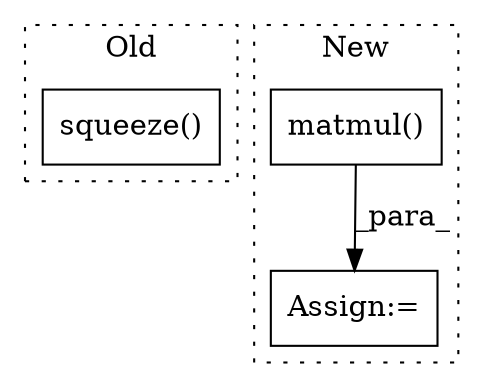 digraph G {
subgraph cluster0 {
1 [label="squeeze()" a="75" s="699" l="17" shape="box"];
label = "Old";
style="dotted";
}
subgraph cluster1 {
2 [label="matmul()" a="75" s="1049,1073" l="10,1" shape="box"];
3 [label="Assign:=" a="68" s="1046" l="3" shape="box"];
label = "New";
style="dotted";
}
2 -> 3 [label="_para_"];
}